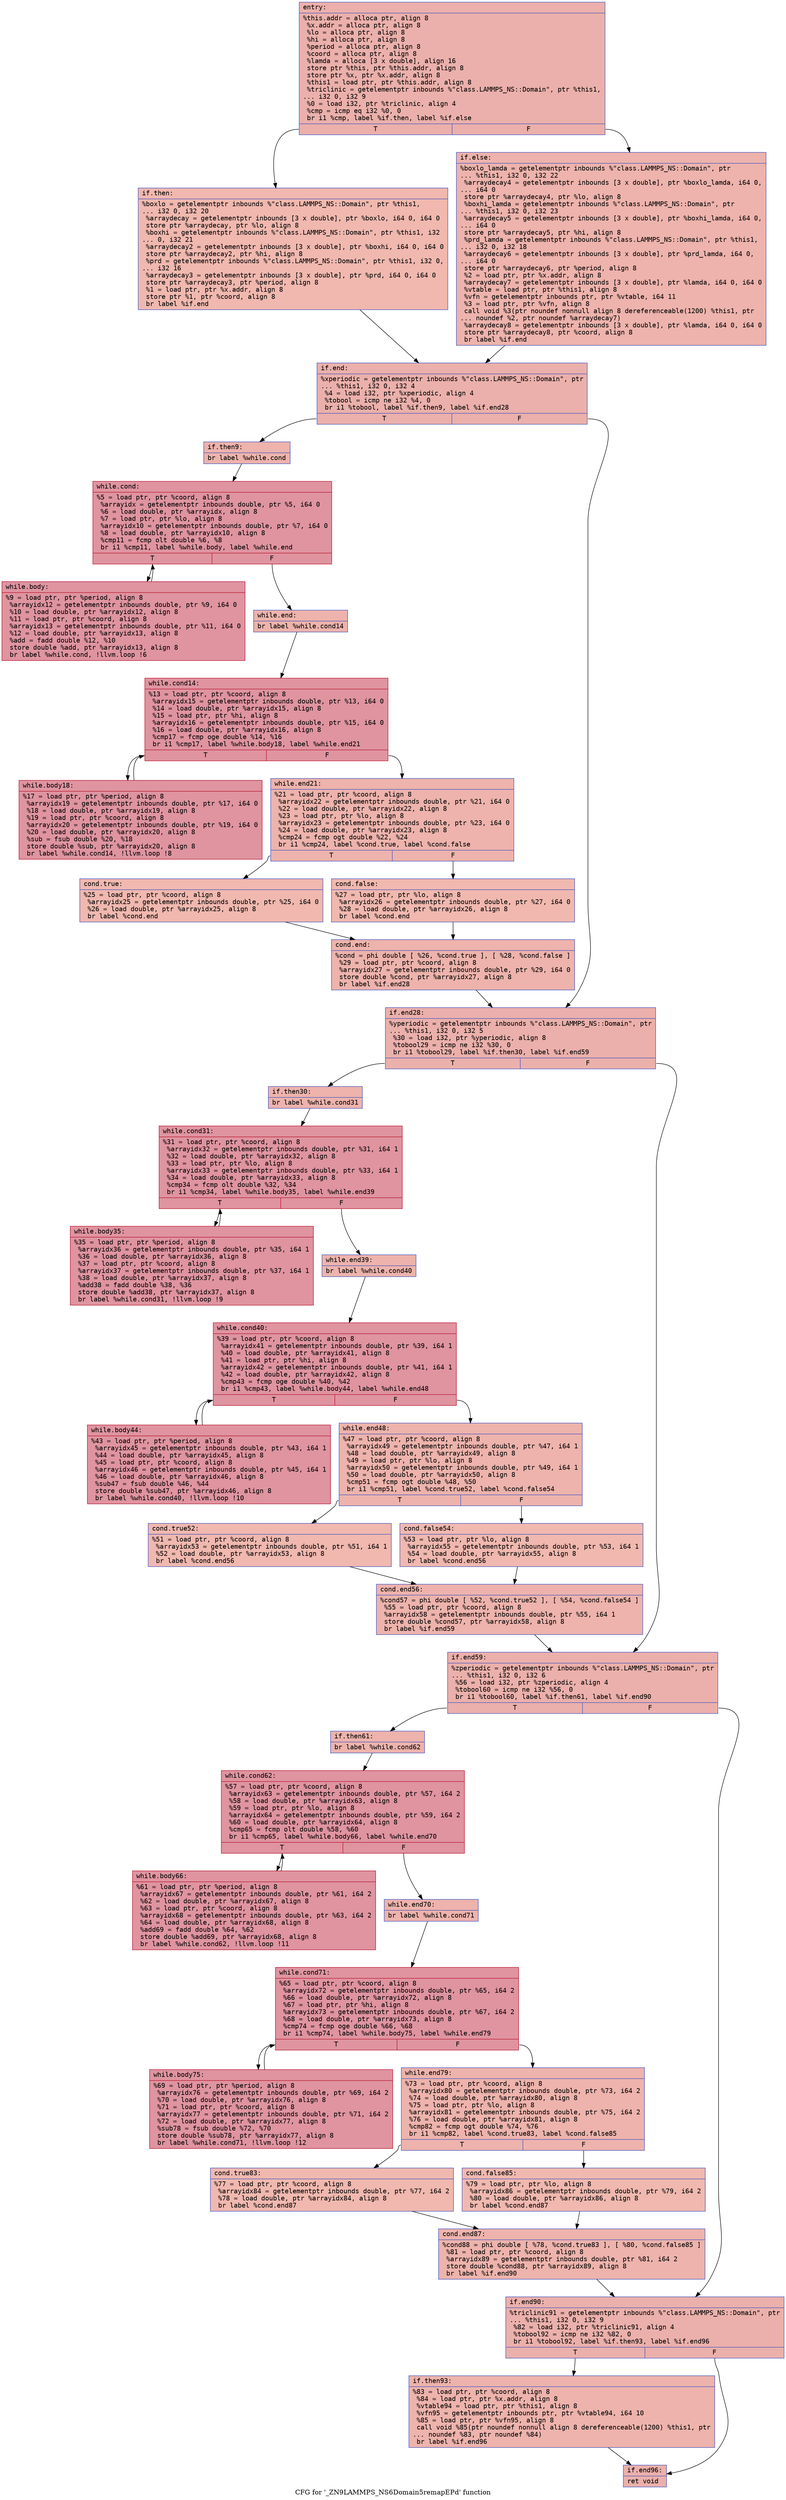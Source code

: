 digraph "CFG for '_ZN9LAMMPS_NS6Domain5remapEPd' function" {
	label="CFG for '_ZN9LAMMPS_NS6Domain5remapEPd' function";

	Node0x561837d68da0 [shape=record,color="#3d50c3ff", style=filled, fillcolor="#d24b4070" fontname="Courier",label="{entry:\l|  %this.addr = alloca ptr, align 8\l  %x.addr = alloca ptr, align 8\l  %lo = alloca ptr, align 8\l  %hi = alloca ptr, align 8\l  %period = alloca ptr, align 8\l  %coord = alloca ptr, align 8\l  %lamda = alloca [3 x double], align 16\l  store ptr %this, ptr %this.addr, align 8\l  store ptr %x, ptr %x.addr, align 8\l  %this1 = load ptr, ptr %this.addr, align 8\l  %triclinic = getelementptr inbounds %\"class.LAMMPS_NS::Domain\", ptr %this1,\l... i32 0, i32 9\l  %0 = load i32, ptr %triclinic, align 4\l  %cmp = icmp eq i32 %0, 0\l  br i1 %cmp, label %if.then, label %if.else\l|{<s0>T|<s1>F}}"];
	Node0x561837d68da0:s0 -> Node0x561837d697b0[tooltip="entry -> if.then\nProbability 37.50%" ];
	Node0x561837d68da0:s1 -> Node0x561837d69820[tooltip="entry -> if.else\nProbability 62.50%" ];
	Node0x561837d697b0 [shape=record,color="#3d50c3ff", style=filled, fillcolor="#dc5d4a70" fontname="Courier",label="{if.then:\l|  %boxlo = getelementptr inbounds %\"class.LAMMPS_NS::Domain\", ptr %this1,\l... i32 0, i32 20\l  %arraydecay = getelementptr inbounds [3 x double], ptr %boxlo, i64 0, i64 0\l  store ptr %arraydecay, ptr %lo, align 8\l  %boxhi = getelementptr inbounds %\"class.LAMMPS_NS::Domain\", ptr %this1, i32\l... 0, i32 21\l  %arraydecay2 = getelementptr inbounds [3 x double], ptr %boxhi, i64 0, i64 0\l  store ptr %arraydecay2, ptr %hi, align 8\l  %prd = getelementptr inbounds %\"class.LAMMPS_NS::Domain\", ptr %this1, i32 0,\l... i32 16\l  %arraydecay3 = getelementptr inbounds [3 x double], ptr %prd, i64 0, i64 0\l  store ptr %arraydecay3, ptr %period, align 8\l  %1 = load ptr, ptr %x.addr, align 8\l  store ptr %1, ptr %coord, align 8\l  br label %if.end\l}"];
	Node0x561837d697b0 -> Node0x561837d6ebd0[tooltip="if.then -> if.end\nProbability 100.00%" ];
	Node0x561837d69820 [shape=record,color="#3d50c3ff", style=filled, fillcolor="#d6524470" fontname="Courier",label="{if.else:\l|  %boxlo_lamda = getelementptr inbounds %\"class.LAMMPS_NS::Domain\", ptr\l... %this1, i32 0, i32 22\l  %arraydecay4 = getelementptr inbounds [3 x double], ptr %boxlo_lamda, i64 0,\l... i64 0\l  store ptr %arraydecay4, ptr %lo, align 8\l  %boxhi_lamda = getelementptr inbounds %\"class.LAMMPS_NS::Domain\", ptr\l... %this1, i32 0, i32 23\l  %arraydecay5 = getelementptr inbounds [3 x double], ptr %boxhi_lamda, i64 0,\l... i64 0\l  store ptr %arraydecay5, ptr %hi, align 8\l  %prd_lamda = getelementptr inbounds %\"class.LAMMPS_NS::Domain\", ptr %this1,\l... i32 0, i32 18\l  %arraydecay6 = getelementptr inbounds [3 x double], ptr %prd_lamda, i64 0,\l... i64 0\l  store ptr %arraydecay6, ptr %period, align 8\l  %2 = load ptr, ptr %x.addr, align 8\l  %arraydecay7 = getelementptr inbounds [3 x double], ptr %lamda, i64 0, i64 0\l  %vtable = load ptr, ptr %this1, align 8\l  %vfn = getelementptr inbounds ptr, ptr %vtable, i64 11\l  %3 = load ptr, ptr %vfn, align 8\l  call void %3(ptr noundef nonnull align 8 dereferenceable(1200) %this1, ptr\l... noundef %2, ptr noundef %arraydecay7)\l  %arraydecay8 = getelementptr inbounds [3 x double], ptr %lamda, i64 0, i64 0\l  store ptr %arraydecay8, ptr %coord, align 8\l  br label %if.end\l}"];
	Node0x561837d69820 -> Node0x561837d6ebd0[tooltip="if.else -> if.end\nProbability 100.00%" ];
	Node0x561837d6ebd0 [shape=record,color="#3d50c3ff", style=filled, fillcolor="#d24b4070" fontname="Courier",label="{if.end:\l|  %xperiodic = getelementptr inbounds %\"class.LAMMPS_NS::Domain\", ptr\l... %this1, i32 0, i32 4\l  %4 = load i32, ptr %xperiodic, align 4\l  %tobool = icmp ne i32 %4, 0\l  br i1 %tobool, label %if.then9, label %if.end28\l|{<s0>T|<s1>F}}"];
	Node0x561837d6ebd0:s0 -> Node0x561837d6fda0[tooltip="if.end -> if.then9\nProbability 62.50%" ];
	Node0x561837d6ebd0:s1 -> Node0x561837d6fe20[tooltip="if.end -> if.end28\nProbability 37.50%" ];
	Node0x561837d6fda0 [shape=record,color="#3d50c3ff", style=filled, fillcolor="#d6524470" fontname="Courier",label="{if.then9:\l|  br label %while.cond\l}"];
	Node0x561837d6fda0 -> Node0x561837d6ff50[tooltip="if.then9 -> while.cond\nProbability 100.00%" ];
	Node0x561837d6ff50 [shape=record,color="#b70d28ff", style=filled, fillcolor="#b70d2870" fontname="Courier",label="{while.cond:\l|  %5 = load ptr, ptr %coord, align 8\l  %arrayidx = getelementptr inbounds double, ptr %5, i64 0\l  %6 = load double, ptr %arrayidx, align 8\l  %7 = load ptr, ptr %lo, align 8\l  %arrayidx10 = getelementptr inbounds double, ptr %7, i64 0\l  %8 = load double, ptr %arrayidx10, align 8\l  %cmp11 = fcmp olt double %6, %8\l  br i1 %cmp11, label %while.body, label %while.end\l|{<s0>T|<s1>F}}"];
	Node0x561837d6ff50:s0 -> Node0x561837d70470[tooltip="while.cond -> while.body\nProbability 96.88%" ];
	Node0x561837d6ff50:s1 -> Node0x561837d704f0[tooltip="while.cond -> while.end\nProbability 3.12%" ];
	Node0x561837d70470 [shape=record,color="#b70d28ff", style=filled, fillcolor="#b70d2870" fontname="Courier",label="{while.body:\l|  %9 = load ptr, ptr %period, align 8\l  %arrayidx12 = getelementptr inbounds double, ptr %9, i64 0\l  %10 = load double, ptr %arrayidx12, align 8\l  %11 = load ptr, ptr %coord, align 8\l  %arrayidx13 = getelementptr inbounds double, ptr %11, i64 0\l  %12 = load double, ptr %arrayidx13, align 8\l  %add = fadd double %12, %10\l  store double %add, ptr %arrayidx13, align 8\l  br label %while.cond, !llvm.loop !6\l}"];
	Node0x561837d70470 -> Node0x561837d6ff50[tooltip="while.body -> while.cond\nProbability 100.00%" ];
	Node0x561837d704f0 [shape=record,color="#3d50c3ff", style=filled, fillcolor="#d6524470" fontname="Courier",label="{while.end:\l|  br label %while.cond14\l}"];
	Node0x561837d704f0 -> Node0x561837d70d30[tooltip="while.end -> while.cond14\nProbability 100.00%" ];
	Node0x561837d70d30 [shape=record,color="#b70d28ff", style=filled, fillcolor="#b70d2870" fontname="Courier",label="{while.cond14:\l|  %13 = load ptr, ptr %coord, align 8\l  %arrayidx15 = getelementptr inbounds double, ptr %13, i64 0\l  %14 = load double, ptr %arrayidx15, align 8\l  %15 = load ptr, ptr %hi, align 8\l  %arrayidx16 = getelementptr inbounds double, ptr %15, i64 0\l  %16 = load double, ptr %arrayidx16, align 8\l  %cmp17 = fcmp oge double %14, %16\l  br i1 %cmp17, label %while.body18, label %while.end21\l|{<s0>T|<s1>F}}"];
	Node0x561837d70d30:s0 -> Node0x561837d6f020[tooltip="while.cond14 -> while.body18\nProbability 96.88%" ];
	Node0x561837d70d30:s1 -> Node0x561837d6f0a0[tooltip="while.cond14 -> while.end21\nProbability 3.12%" ];
	Node0x561837d6f020 [shape=record,color="#b70d28ff", style=filled, fillcolor="#b70d2870" fontname="Courier",label="{while.body18:\l|  %17 = load ptr, ptr %period, align 8\l  %arrayidx19 = getelementptr inbounds double, ptr %17, i64 0\l  %18 = load double, ptr %arrayidx19, align 8\l  %19 = load ptr, ptr %coord, align 8\l  %arrayidx20 = getelementptr inbounds double, ptr %19, i64 0\l  %20 = load double, ptr %arrayidx20, align 8\l  %sub = fsub double %20, %18\l  store double %sub, ptr %arrayidx20, align 8\l  br label %while.cond14, !llvm.loop !8\l}"];
	Node0x561837d6f020 -> Node0x561837d70d30[tooltip="while.body18 -> while.cond14\nProbability 100.00%" ];
	Node0x561837d6f0a0 [shape=record,color="#3d50c3ff", style=filled, fillcolor="#d6524470" fontname="Courier",label="{while.end21:\l|  %21 = load ptr, ptr %coord, align 8\l  %arrayidx22 = getelementptr inbounds double, ptr %21, i64 0\l  %22 = load double, ptr %arrayidx22, align 8\l  %23 = load ptr, ptr %lo, align 8\l  %arrayidx23 = getelementptr inbounds double, ptr %23, i64 0\l  %24 = load double, ptr %arrayidx23, align 8\l  %cmp24 = fcmp ogt double %22, %24\l  br i1 %cmp24, label %cond.true, label %cond.false\l|{<s0>T|<s1>F}}"];
	Node0x561837d6f0a0:s0 -> Node0x561837d72220[tooltip="while.end21 -> cond.true\nProbability 50.00%" ];
	Node0x561837d6f0a0:s1 -> Node0x561837d722a0[tooltip="while.end21 -> cond.false\nProbability 50.00%" ];
	Node0x561837d72220 [shape=record,color="#3d50c3ff", style=filled, fillcolor="#dc5d4a70" fontname="Courier",label="{cond.true:\l|  %25 = load ptr, ptr %coord, align 8\l  %arrayidx25 = getelementptr inbounds double, ptr %25, i64 0\l  %26 = load double, ptr %arrayidx25, align 8\l  br label %cond.end\l}"];
	Node0x561837d72220 -> Node0x561837d725a0[tooltip="cond.true -> cond.end\nProbability 100.00%" ];
	Node0x561837d722a0 [shape=record,color="#3d50c3ff", style=filled, fillcolor="#dc5d4a70" fontname="Courier",label="{cond.false:\l|  %27 = load ptr, ptr %lo, align 8\l  %arrayidx26 = getelementptr inbounds double, ptr %27, i64 0\l  %28 = load double, ptr %arrayidx26, align 8\l  br label %cond.end\l}"];
	Node0x561837d722a0 -> Node0x561837d725a0[tooltip="cond.false -> cond.end\nProbability 100.00%" ];
	Node0x561837d725a0 [shape=record,color="#3d50c3ff", style=filled, fillcolor="#d6524470" fontname="Courier",label="{cond.end:\l|  %cond = phi double [ %26, %cond.true ], [ %28, %cond.false ]\l  %29 = load ptr, ptr %coord, align 8\l  %arrayidx27 = getelementptr inbounds double, ptr %29, i64 0\l  store double %cond, ptr %arrayidx27, align 8\l  br label %if.end28\l}"];
	Node0x561837d725a0 -> Node0x561837d6fe20[tooltip="cond.end -> if.end28\nProbability 100.00%" ];
	Node0x561837d6fe20 [shape=record,color="#3d50c3ff", style=filled, fillcolor="#d24b4070" fontname="Courier",label="{if.end28:\l|  %yperiodic = getelementptr inbounds %\"class.LAMMPS_NS::Domain\", ptr\l... %this1, i32 0, i32 5\l  %30 = load i32, ptr %yperiodic, align 8\l  %tobool29 = icmp ne i32 %30, 0\l  br i1 %tobool29, label %if.then30, label %if.end59\l|{<s0>T|<s1>F}}"];
	Node0x561837d6fe20:s0 -> Node0x561837d72d80[tooltip="if.end28 -> if.then30\nProbability 62.50%" ];
	Node0x561837d6fe20:s1 -> Node0x561837d72e00[tooltip="if.end28 -> if.end59\nProbability 37.50%" ];
	Node0x561837d72d80 [shape=record,color="#3d50c3ff", style=filled, fillcolor="#d6524470" fontname="Courier",label="{if.then30:\l|  br label %while.cond31\l}"];
	Node0x561837d72d80 -> Node0x561837d72f90[tooltip="if.then30 -> while.cond31\nProbability 100.00%" ];
	Node0x561837d72f90 [shape=record,color="#b70d28ff", style=filled, fillcolor="#b70d2870" fontname="Courier",label="{while.cond31:\l|  %31 = load ptr, ptr %coord, align 8\l  %arrayidx32 = getelementptr inbounds double, ptr %31, i64 1\l  %32 = load double, ptr %arrayidx32, align 8\l  %33 = load ptr, ptr %lo, align 8\l  %arrayidx33 = getelementptr inbounds double, ptr %33, i64 1\l  %34 = load double, ptr %arrayidx33, align 8\l  %cmp34 = fcmp olt double %32, %34\l  br i1 %cmp34, label %while.body35, label %while.end39\l|{<s0>T|<s1>F}}"];
	Node0x561837d72f90:s0 -> Node0x561837d734d0[tooltip="while.cond31 -> while.body35\nProbability 96.88%" ];
	Node0x561837d72f90:s1 -> Node0x561837d73550[tooltip="while.cond31 -> while.end39\nProbability 3.12%" ];
	Node0x561837d734d0 [shape=record,color="#b70d28ff", style=filled, fillcolor="#b70d2870" fontname="Courier",label="{while.body35:\l|  %35 = load ptr, ptr %period, align 8\l  %arrayidx36 = getelementptr inbounds double, ptr %35, i64 1\l  %36 = load double, ptr %arrayidx36, align 8\l  %37 = load ptr, ptr %coord, align 8\l  %arrayidx37 = getelementptr inbounds double, ptr %37, i64 1\l  %38 = load double, ptr %arrayidx37, align 8\l  %add38 = fadd double %38, %36\l  store double %add38, ptr %arrayidx37, align 8\l  br label %while.cond31, !llvm.loop !9\l}"];
	Node0x561837d734d0 -> Node0x561837d72f90[tooltip="while.body35 -> while.cond31\nProbability 100.00%" ];
	Node0x561837d73550 [shape=record,color="#3d50c3ff", style=filled, fillcolor="#d6524470" fontname="Courier",label="{while.end39:\l|  br label %while.cond40\l}"];
	Node0x561837d73550 -> Node0x561837d73d90[tooltip="while.end39 -> while.cond40\nProbability 100.00%" ];
	Node0x561837d73d90 [shape=record,color="#b70d28ff", style=filled, fillcolor="#b70d2870" fontname="Courier",label="{while.cond40:\l|  %39 = load ptr, ptr %coord, align 8\l  %arrayidx41 = getelementptr inbounds double, ptr %39, i64 1\l  %40 = load double, ptr %arrayidx41, align 8\l  %41 = load ptr, ptr %hi, align 8\l  %arrayidx42 = getelementptr inbounds double, ptr %41, i64 1\l  %42 = load double, ptr %arrayidx42, align 8\l  %cmp43 = fcmp oge double %40, %42\l  br i1 %cmp43, label %while.body44, label %while.end48\l|{<s0>T|<s1>F}}"];
	Node0x561837d73d90:s0 -> Node0x561837d742d0[tooltip="while.cond40 -> while.body44\nProbability 96.88%" ];
	Node0x561837d73d90:s1 -> Node0x561837d74350[tooltip="while.cond40 -> while.end48\nProbability 3.12%" ];
	Node0x561837d742d0 [shape=record,color="#b70d28ff", style=filled, fillcolor="#b70d2870" fontname="Courier",label="{while.body44:\l|  %43 = load ptr, ptr %period, align 8\l  %arrayidx45 = getelementptr inbounds double, ptr %43, i64 1\l  %44 = load double, ptr %arrayidx45, align 8\l  %45 = load ptr, ptr %coord, align 8\l  %arrayidx46 = getelementptr inbounds double, ptr %45, i64 1\l  %46 = load double, ptr %arrayidx46, align 8\l  %sub47 = fsub double %46, %44\l  store double %sub47, ptr %arrayidx46, align 8\l  br label %while.cond40, !llvm.loop !10\l}"];
	Node0x561837d742d0 -> Node0x561837d73d90[tooltip="while.body44 -> while.cond40\nProbability 100.00%" ];
	Node0x561837d74350 [shape=record,color="#3d50c3ff", style=filled, fillcolor="#d6524470" fontname="Courier",label="{while.end48:\l|  %47 = load ptr, ptr %coord, align 8\l  %arrayidx49 = getelementptr inbounds double, ptr %47, i64 1\l  %48 = load double, ptr %arrayidx49, align 8\l  %49 = load ptr, ptr %lo, align 8\l  %arrayidx50 = getelementptr inbounds double, ptr %49, i64 1\l  %50 = load double, ptr %arrayidx50, align 8\l  %cmp51 = fcmp ogt double %48, %50\l  br i1 %cmp51, label %cond.true52, label %cond.false54\l|{<s0>T|<s1>F}}"];
	Node0x561837d74350:s0 -> Node0x561837d75790[tooltip="while.end48 -> cond.true52\nProbability 50.00%" ];
	Node0x561837d74350:s1 -> Node0x561837d75810[tooltip="while.end48 -> cond.false54\nProbability 50.00%" ];
	Node0x561837d75790 [shape=record,color="#3d50c3ff", style=filled, fillcolor="#dc5d4a70" fontname="Courier",label="{cond.true52:\l|  %51 = load ptr, ptr %coord, align 8\l  %arrayidx53 = getelementptr inbounds double, ptr %51, i64 1\l  %52 = load double, ptr %arrayidx53, align 8\l  br label %cond.end56\l}"];
	Node0x561837d75790 -> Node0x561837d75b10[tooltip="cond.true52 -> cond.end56\nProbability 100.00%" ];
	Node0x561837d75810 [shape=record,color="#3d50c3ff", style=filled, fillcolor="#dc5d4a70" fontname="Courier",label="{cond.false54:\l|  %53 = load ptr, ptr %lo, align 8\l  %arrayidx55 = getelementptr inbounds double, ptr %53, i64 1\l  %54 = load double, ptr %arrayidx55, align 8\l  br label %cond.end56\l}"];
	Node0x561837d75810 -> Node0x561837d75b10[tooltip="cond.false54 -> cond.end56\nProbability 100.00%" ];
	Node0x561837d75b10 [shape=record,color="#3d50c3ff", style=filled, fillcolor="#d6524470" fontname="Courier",label="{cond.end56:\l|  %cond57 = phi double [ %52, %cond.true52 ], [ %54, %cond.false54 ]\l  %55 = load ptr, ptr %coord, align 8\l  %arrayidx58 = getelementptr inbounds double, ptr %55, i64 1\l  store double %cond57, ptr %arrayidx58, align 8\l  br label %if.end59\l}"];
	Node0x561837d75b10 -> Node0x561837d72e00[tooltip="cond.end56 -> if.end59\nProbability 100.00%" ];
	Node0x561837d72e00 [shape=record,color="#3d50c3ff", style=filled, fillcolor="#d24b4070" fontname="Courier",label="{if.end59:\l|  %zperiodic = getelementptr inbounds %\"class.LAMMPS_NS::Domain\", ptr\l... %this1, i32 0, i32 6\l  %56 = load i32, ptr %zperiodic, align 4\l  %tobool60 = icmp ne i32 %56, 0\l  br i1 %tobool60, label %if.then61, label %if.end90\l|{<s0>T|<s1>F}}"];
	Node0x561837d72e00:s0 -> Node0x561837d713b0[tooltip="if.end59 -> if.then61\nProbability 62.50%" ];
	Node0x561837d72e00:s1 -> Node0x561837d71430[tooltip="if.end59 -> if.end90\nProbability 37.50%" ];
	Node0x561837d713b0 [shape=record,color="#3d50c3ff", style=filled, fillcolor="#d6524470" fontname="Courier",label="{if.then61:\l|  br label %while.cond62\l}"];
	Node0x561837d713b0 -> Node0x561837d715c0[tooltip="if.then61 -> while.cond62\nProbability 100.00%" ];
	Node0x561837d715c0 [shape=record,color="#b70d28ff", style=filled, fillcolor="#b70d2870" fontname="Courier",label="{while.cond62:\l|  %57 = load ptr, ptr %coord, align 8\l  %arrayidx63 = getelementptr inbounds double, ptr %57, i64 2\l  %58 = load double, ptr %arrayidx63, align 8\l  %59 = load ptr, ptr %lo, align 8\l  %arrayidx64 = getelementptr inbounds double, ptr %59, i64 2\l  %60 = load double, ptr %arrayidx64, align 8\l  %cmp65 = fcmp olt double %58, %60\l  br i1 %cmp65, label %while.body66, label %while.end70\l|{<s0>T|<s1>F}}"];
	Node0x561837d715c0:s0 -> Node0x561837d77050[tooltip="while.cond62 -> while.body66\nProbability 96.88%" ];
	Node0x561837d715c0:s1 -> Node0x561837d770d0[tooltip="while.cond62 -> while.end70\nProbability 3.12%" ];
	Node0x561837d77050 [shape=record,color="#b70d28ff", style=filled, fillcolor="#b70d2870" fontname="Courier",label="{while.body66:\l|  %61 = load ptr, ptr %period, align 8\l  %arrayidx67 = getelementptr inbounds double, ptr %61, i64 2\l  %62 = load double, ptr %arrayidx67, align 8\l  %63 = load ptr, ptr %coord, align 8\l  %arrayidx68 = getelementptr inbounds double, ptr %63, i64 2\l  %64 = load double, ptr %arrayidx68, align 8\l  %add69 = fadd double %64, %62\l  store double %add69, ptr %arrayidx68, align 8\l  br label %while.cond62, !llvm.loop !11\l}"];
	Node0x561837d77050 -> Node0x561837d715c0[tooltip="while.body66 -> while.cond62\nProbability 100.00%" ];
	Node0x561837d770d0 [shape=record,color="#3d50c3ff", style=filled, fillcolor="#d6524470" fontname="Courier",label="{while.end70:\l|  br label %while.cond71\l}"];
	Node0x561837d770d0 -> Node0x561837d77910[tooltip="while.end70 -> while.cond71\nProbability 100.00%" ];
	Node0x561837d77910 [shape=record,color="#b70d28ff", style=filled, fillcolor="#b70d2870" fontname="Courier",label="{while.cond71:\l|  %65 = load ptr, ptr %coord, align 8\l  %arrayidx72 = getelementptr inbounds double, ptr %65, i64 2\l  %66 = load double, ptr %arrayidx72, align 8\l  %67 = load ptr, ptr %hi, align 8\l  %arrayidx73 = getelementptr inbounds double, ptr %67, i64 2\l  %68 = load double, ptr %arrayidx73, align 8\l  %cmp74 = fcmp oge double %66, %68\l  br i1 %cmp74, label %while.body75, label %while.end79\l|{<s0>T|<s1>F}}"];
	Node0x561837d77910:s0 -> Node0x561837d77e50[tooltip="while.cond71 -> while.body75\nProbability 96.88%" ];
	Node0x561837d77910:s1 -> Node0x561837d77ed0[tooltip="while.cond71 -> while.end79\nProbability 3.12%" ];
	Node0x561837d77e50 [shape=record,color="#b70d28ff", style=filled, fillcolor="#b70d2870" fontname="Courier",label="{while.body75:\l|  %69 = load ptr, ptr %period, align 8\l  %arrayidx76 = getelementptr inbounds double, ptr %69, i64 2\l  %70 = load double, ptr %arrayidx76, align 8\l  %71 = load ptr, ptr %coord, align 8\l  %arrayidx77 = getelementptr inbounds double, ptr %71, i64 2\l  %72 = load double, ptr %arrayidx77, align 8\l  %sub78 = fsub double %72, %70\l  store double %sub78, ptr %arrayidx77, align 8\l  br label %while.cond71, !llvm.loop !12\l}"];
	Node0x561837d77e50 -> Node0x561837d77910[tooltip="while.body75 -> while.cond71\nProbability 100.00%" ];
	Node0x561837d77ed0 [shape=record,color="#3d50c3ff", style=filled, fillcolor="#d6524470" fontname="Courier",label="{while.end79:\l|  %73 = load ptr, ptr %coord, align 8\l  %arrayidx80 = getelementptr inbounds double, ptr %73, i64 2\l  %74 = load double, ptr %arrayidx80, align 8\l  %75 = load ptr, ptr %lo, align 8\l  %arrayidx81 = getelementptr inbounds double, ptr %75, i64 2\l  %76 = load double, ptr %arrayidx81, align 8\l  %cmp82 = fcmp ogt double %74, %76\l  br i1 %cmp82, label %cond.true83, label %cond.false85\l|{<s0>T|<s1>F}}"];
	Node0x561837d77ed0:s0 -> Node0x561837d78b00[tooltip="while.end79 -> cond.true83\nProbability 50.00%" ];
	Node0x561837d77ed0:s1 -> Node0x561837d78b80[tooltip="while.end79 -> cond.false85\nProbability 50.00%" ];
	Node0x561837d78b00 [shape=record,color="#3d50c3ff", style=filled, fillcolor="#dc5d4a70" fontname="Courier",label="{cond.true83:\l|  %77 = load ptr, ptr %coord, align 8\l  %arrayidx84 = getelementptr inbounds double, ptr %77, i64 2\l  %78 = load double, ptr %arrayidx84, align 8\l  br label %cond.end87\l}"];
	Node0x561837d78b00 -> Node0x561837d78e80[tooltip="cond.true83 -> cond.end87\nProbability 100.00%" ];
	Node0x561837d78b80 [shape=record,color="#3d50c3ff", style=filled, fillcolor="#dc5d4a70" fontname="Courier",label="{cond.false85:\l|  %79 = load ptr, ptr %lo, align 8\l  %arrayidx86 = getelementptr inbounds double, ptr %79, i64 2\l  %80 = load double, ptr %arrayidx86, align 8\l  br label %cond.end87\l}"];
	Node0x561837d78b80 -> Node0x561837d78e80[tooltip="cond.false85 -> cond.end87\nProbability 100.00%" ];
	Node0x561837d78e80 [shape=record,color="#3d50c3ff", style=filled, fillcolor="#d6524470" fontname="Courier",label="{cond.end87:\l|  %cond88 = phi double [ %78, %cond.true83 ], [ %80, %cond.false85 ]\l  %81 = load ptr, ptr %coord, align 8\l  %arrayidx89 = getelementptr inbounds double, ptr %81, i64 2\l  store double %cond88, ptr %arrayidx89, align 8\l  br label %if.end90\l}"];
	Node0x561837d78e80 -> Node0x561837d71430[tooltip="cond.end87 -> if.end90\nProbability 100.00%" ];
	Node0x561837d71430 [shape=record,color="#3d50c3ff", style=filled, fillcolor="#d24b4070" fontname="Courier",label="{if.end90:\l|  %triclinic91 = getelementptr inbounds %\"class.LAMMPS_NS::Domain\", ptr\l... %this1, i32 0, i32 9\l  %82 = load i32, ptr %triclinic91, align 4\l  %tobool92 = icmp ne i32 %82, 0\l  br i1 %tobool92, label %if.then93, label %if.end96\l|{<s0>T|<s1>F}}"];
	Node0x561837d71430:s0 -> Node0x561837d79660[tooltip="if.end90 -> if.then93\nProbability 62.50%" ];
	Node0x561837d71430:s1 -> Node0x561837d796e0[tooltip="if.end90 -> if.end96\nProbability 37.50%" ];
	Node0x561837d79660 [shape=record,color="#3d50c3ff", style=filled, fillcolor="#d6524470" fontname="Courier",label="{if.then93:\l|  %83 = load ptr, ptr %coord, align 8\l  %84 = load ptr, ptr %x.addr, align 8\l  %vtable94 = load ptr, ptr %this1, align 8\l  %vfn95 = getelementptr inbounds ptr, ptr %vtable94, i64 10\l  %85 = load ptr, ptr %vfn95, align 8\l  call void %85(ptr noundef nonnull align 8 dereferenceable(1200) %this1, ptr\l... noundef %83, ptr noundef %84)\l  br label %if.end96\l}"];
	Node0x561837d79660 -> Node0x561837d796e0[tooltip="if.then93 -> if.end96\nProbability 100.00%" ];
	Node0x561837d796e0 [shape=record,color="#3d50c3ff", style=filled, fillcolor="#d24b4070" fontname="Courier",label="{if.end96:\l|  ret void\l}"];
}
